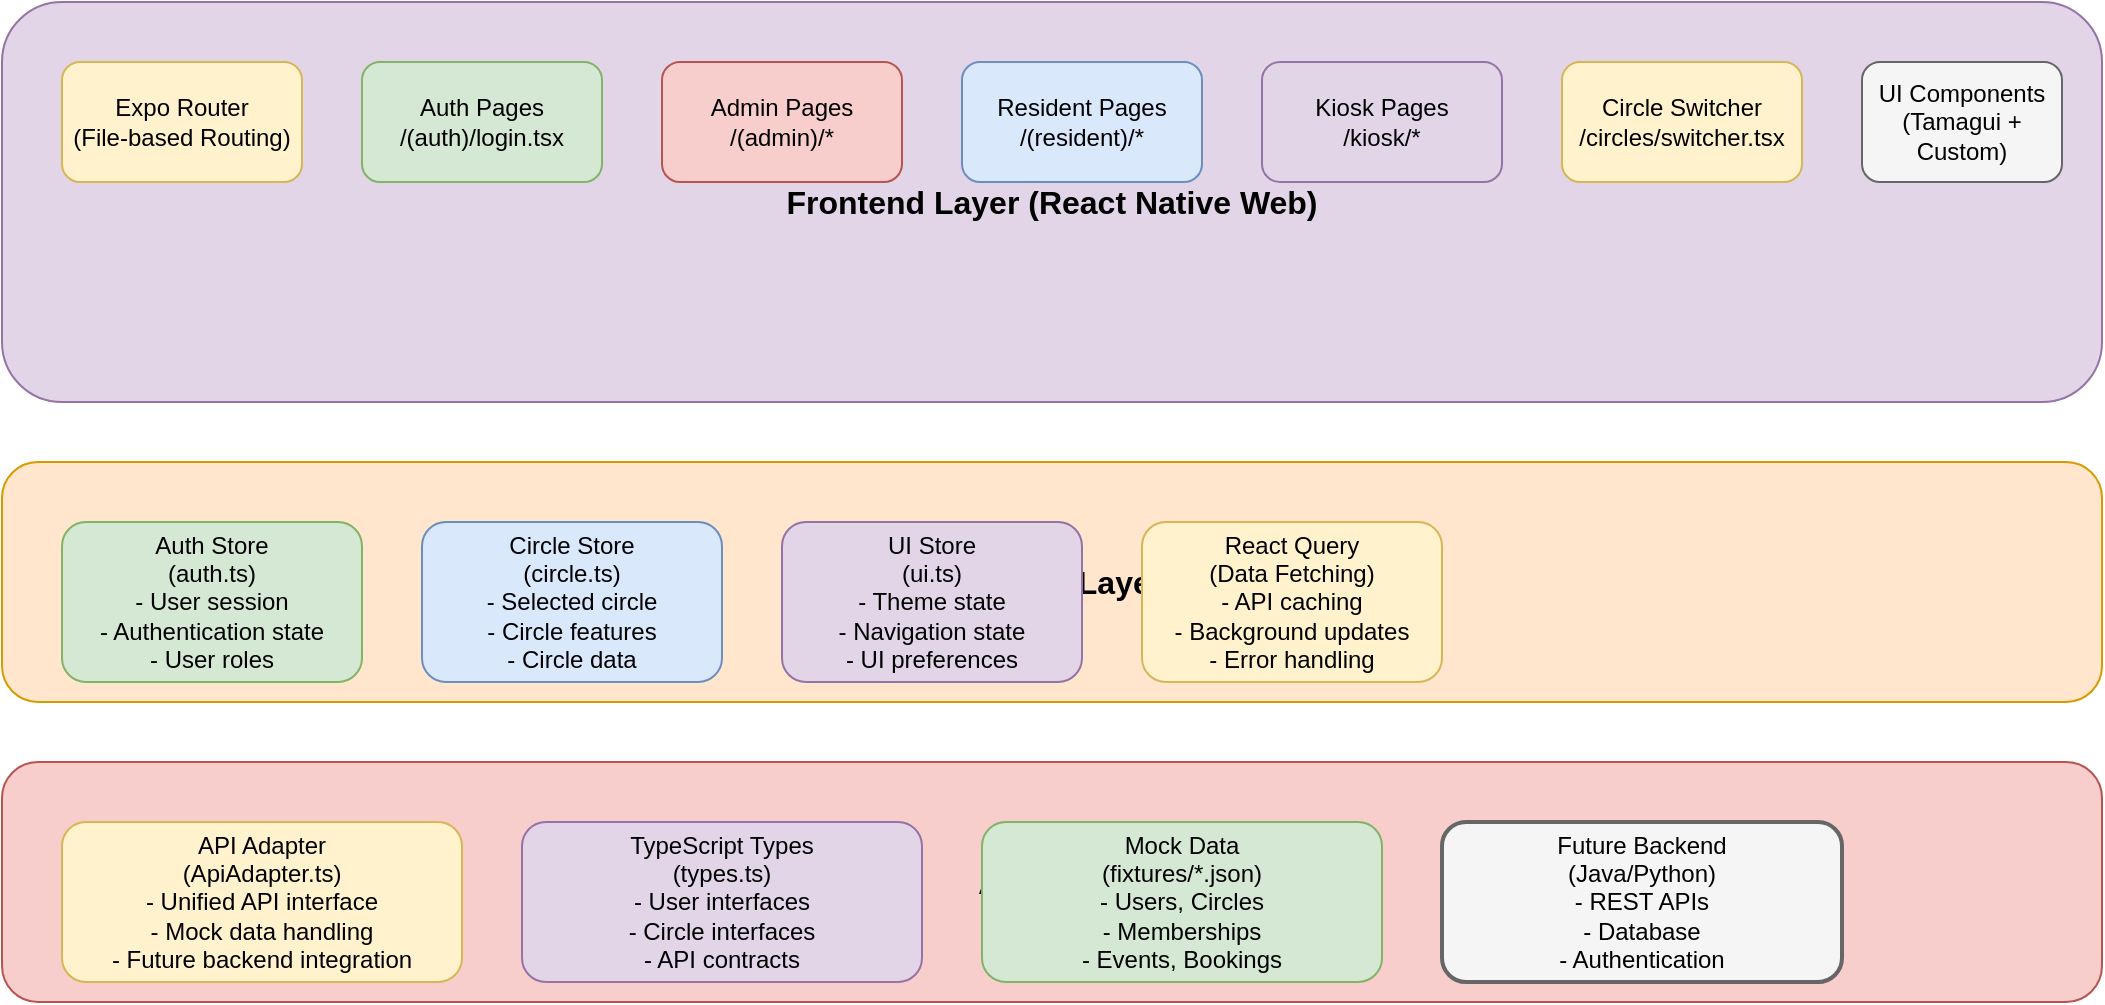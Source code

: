 <mxfile version="22.1.16" type="device">
  <diagram name="Circles Architecture" id="circles-arch">
    <mxGraphModel dx="1422" dy="794" grid="1" gridSize="10" guides="1" tooltips="1" connect="1" arrows="1" fold="1" page="1" pageScale="1" pageWidth="1169" pageHeight="827" math="0" shadow="0">
      <root>
        <mxCell id="0" />
        <mxCell id="1" parent="0" />
        
        <!-- Frontend Layer -->
        <mxCell id="frontend-layer" value="Frontend Layer (React Native Web)" style="rounded=1;whiteSpace=wrap;html=1;fillColor=#e1d5e7;strokeColor=#9673a6;fontSize=16;fontStyle=1" vertex="1" parent="1">
          <mxGeometry x="50" y="50" width="1050" height="200" as="geometry" />
        </mxCell>
        
        <!-- Expo Router -->
        <mxCell id="expo-router" value="Expo Router&#xa;(File-based Routing)" style="rounded=1;whiteSpace=wrap;html=1;fillColor=#fff2cc;strokeColor=#d6b656;" vertex="1" parent="1">
          <mxGeometry x="80" y="80" width="120" height="60" as="geometry" />
        </mxCell>
        
        <!-- Auth Pages -->
        <mxCell id="auth-pages" value="Auth Pages&#xa;/(auth)/login.tsx" style="rounded=1;whiteSpace=wrap;html=1;fillColor=#d5e8d4;strokeColor=#82b366;" vertex="1" parent="1">
          <mxGeometry x="230" y="80" width="120" height="60" as="geometry" />
        </mxCell>
        
        <!-- Admin Pages -->
        <mxCell id="admin-pages" value="Admin Pages&#xa;/(admin)/*" style="rounded=1;whiteSpace=wrap;html=1;fillColor=#f8cecc;strokeColor=#b85450;" vertex="1" parent="1">
          <mxGeometry x="380" y="80" width="120" height="60" as="geometry" />
        </mxCell>
        
        <!-- Resident Pages -->
        <mxCell id="resident-pages" value="Resident Pages&#xa;/(resident)/*" style="rounded=1;whiteSpace=wrap;html=1;fillColor=#dae8fc;strokeColor=#6c8ebf;" vertex="1" parent="1">
          <mxGeometry x="530" y="80" width="120" height="60" as="geometry" />
        </mxCell>
        
        <!-- Kiosk Pages -->
        <mxCell id="kiosk-pages" value="Kiosk Pages&#xa;/kiosk/*" style="rounded=1;whiteSpace=wrap;html=1;fillColor=#e1d5e7;strokeColor=#9673a6;" vertex="1" parent="1">
          <mxGeometry x="680" y="80" width="120" height="60" as="geometry" />
        </mxCell>
        
        <!-- Circle Switcher -->
        <mxCell id="circle-switcher" value="Circle Switcher&#xa;/circles/switcher.tsx" style="rounded=1;whiteSpace=wrap;html=1;fillColor=#fff2cc;strokeColor=#d6b656;" vertex="1" parent="1">
          <mxGeometry x="830" y="80" width="120" height="60" as="geometry" />
        </mxCell>
        
        <!-- UI Components -->
        <mxCell id="ui-components" value="UI Components&#xa;(Tamagui + Custom)" style="rounded=1;whiteSpace=wrap;html=1;fillColor=#f5f5f5;strokeColor=#666666;" vertex="1" parent="1">
          <mxGeometry x="980" y="80" width="100" height="60" as="geometry" />
        </mxCell>
        
        <!-- State Management -->
        <mxCell id="state-layer" value="State Management Layer (Zustand)" style="rounded=1;whiteSpace=wrap;html=1;fillColor=#ffe6cc;strokeColor=#d79b00;fontSize=16;fontStyle=1" vertex="1" parent="1">
          <mxGeometry x="50" y="280" width="1050" height="120" as="geometry" />
        </mxCell>
        
        <!-- Auth Store -->
        <mxCell id="auth-store" value="Auth Store&#xa;(auth.ts)&#xa;- User session&#xa;- Authentication state&#xa;- User roles" style="rounded=1;whiteSpace=wrap;html=1;fillColor=#d5e8d4;strokeColor=#82b366;" vertex="1" parent="1">
          <mxGeometry x="80" y="310" width="150" height="80" as="geometry" />
        </mxCell>
        
        <!-- Circle Store -->
        <mxCell id="circle-store" value="Circle Store&#xa;(circle.ts)&#xa;- Selected circle&#xa;- Circle features&#xa;- Circle data" style="rounded=1;whiteSpace=wrap;html=1;fillColor=#dae8fc;strokeColor=#6c8ebf;" vertex="1" parent="1">
          <mxGeometry x="260" y="310" width="150" height="80" as="geometry" />
        </mxCell>
        
        <!-- UI Store -->
        <mxCell id="ui-store" value="UI Store&#xa;(ui.ts)&#xa;- Theme state&#xa;- Navigation state&#xa;- UI preferences" style="rounded=1;whiteSpace=wrap;html=1;fillColor=#e1d5e7;strokeColor=#9673a6;" vertex="1" parent="1">
          <mxGeometry x="440" y="310" width="150" height="80" as="geometry" />
        </mxCell>
        
        <!-- React Query -->
        <mxCell id="react-query" value="React Query&#xa;(Data Fetching)&#xa;- API caching&#xa;- Background updates&#xa;- Error handling" style="rounded=1;whiteSpace=wrap;html=1;fillColor=#fff2cc;strokeColor=#d6b656;" vertex="1" parent="1">
          <mxGeometry x="620" y="310" width="150" height="80" as="geometry" />
        </mxCell>
        
        <!-- API Layer -->
        <mxCell id="api-layer" value="API Layer" style="rounded=1;whiteSpace=wrap;html=1;fillColor=#f8cecc;strokeColor=#b85450;fontSize=16;fontStyle=1" vertex="1" parent="1">
          <mxGeometry x="50" y="430" width="1050" height="120" as="geometry" />
        </mxCell>
        
        <!-- API Adapter -->
        <mxCell id="api-adapter" value="API Adapter&#xa;(ApiAdapter.ts)&#xa;- Unified API interface&#xa;- Mock data handling&#xa;- Future backend integration" style="rounded=1;whiteSpace=wrap;html=1;fillColor=#fff2cc;strokeColor=#d6b656;" vertex="1" parent="1">
          <mxGeometry x="80" y="460" width="200" height="80" as="geometry" />
        </mxCell>
        
        <!-- Types -->
        <mxCell id="types" value="TypeScript Types&#xa;(types.ts)&#xa;- User interfaces&#xa;- Circle interfaces&#xa;- API contracts" style="rounded=1;whiteSpace=wrap;html=1;fillColor=#e1d5e7;strokeColor=#9673a6;" vertex="1" parent="1">
          <mxGeometry x="310" y="460" width="200" height="80" as="geometry" />
        </mxCell>
        
        <!-- Mock Data -->
        <mxCell id="mock-data" value="Mock Data&#xa;(fixtures/*.json)&#xa;- Users, Circles&#xa;- Memberships&#xa;- Events, Bookings" style="rounded=1;whiteSpace=wrap;html=1;fillColor=#d5e8d4;strokeColor=#82b366;" vertex="1" parent="1">
          <mxGeometry x="540" y="460" width="200" height="80" as="geometry" />
        </mxCell>
        
        <!-- Future Backend -->
        <mxCell id="future-backend" value="Future Backend&#xa;(Java/Python)&#xa;- REST APIs&#xa;- Database&#xa;- Authentication" style="rounded=1;whiteSpace=wrap;html=1;fillColor=#f5f5f5;strokeColor=#666666;strokeWidth=2;strokeStyle=dashed;" vertex="1" parent="1">
          <mxGeometry x="770" y="460" width="200" height="80" as="geometry" />
        </mxCell>
        
        <!-- Data Flow -->
        <mxCell id="data-layer" value="Data & Theme Layer" style="rounded=1;whiteSpace=wrap;html=1;fillColor=#dae8fc;strokeColor=#6c8ebf;fontSize=16;fontStyle=1" vertex="1" parent="1">
          <mxGeometry x="50" y="580" width="1050" height="120" as="geometry" />
        </mxCell>
        
        <!-- Theme System -->
        <mxCell id="theme-system" value="Theme System&#xa;(Tamagui)&#xa;- Design tokens&#xa;- CSS variables&#xa;- Responsive design" style="rounded=1;whiteSpace=wrap;html=1;fillColor=#ffe6cc;strokeColor=#d79b00;" vertex="1" parent="1">
          <mxGeometry x="80" y="610" width="200" height="80" as="geometry" />
        </mxCell>
        
        <!-- Assets -->
        <mxCell id="assets" value="Assets&#xa;- Icons, Images&#xa;- Fonts&#xa;- Splash screens" style="rounded=1;whiteSpace=wrap;html=1;fillColor=#e1d5e7;strokeColor=#9673a6;" vertex="1" parent="1">
          <mxGeometry x="310" y="610" width="200" height="80" as="geometry" />
        </mxCell>
        
        <!-- Config -->
        <mxCell id="config" value="Configuration&#xa;- Expo config&#xa;- Babel config&#xa;- TypeScript config" style="rounded=1;whiteSpace=wrap;html=1;fillColor=#f8cecc;strokeColor=#b85450;" vertex="1" parent="1">
          <mxGeometry x="540" y="610" width="200" height="80" as="geometry" />
        </mxCell>
        
        <!-- Build System -->
        <mxCell id="build-system" value="Build System&#xa;- Metro bundler&#xa;- Expo CLI&#xa;- Web deployment" style="rounded=1;whiteSpace=wrap;html=1;fillColor=#d5e8d4;strokeColor=#82b366;" vertex="1" parent="1">
          <mxGeometry x="770" y="610" width="200" height="80" as="geometry" />
        </mxCell>
        
        <!-- Connections -->
        <mxCell id="conn1" value="" style="endArrow=classic;html=1;rounded=0;entryX=0.5;entryY=0;entryDx=0;entryDy=0;exitX=0.5;exitY=1;exitDx=0;exitDy=0;" edge="1" parent="1" source="frontend-layer" target="state-layer">
          <mxGeometry width="50" height="50" relative="1" as="geometry">
            <mxPoint x="550" y="400" as="sourcePoint" />
            <mxPoint x="600" y="350" as="targetPoint" />
          </mxGeometry>
        </mxCell>
        
        <mxCell id="conn2" value="" style="endArrow=classic;html=1;rounded=0;entryX=0.5;entryY=0;entryDx=0;entryDy=0;exitX=0.5;exitY=1;exitDx=0;exitDy=0;" edge="1" parent="1" source="state-layer" target="api-layer">
          <mxGeometry width="50" height="50" relative="1" as="geometry">
            <mxPoint x="550" y="450" as="sourcePoint" />
            <mxPoint x="600" y="400" as="targetPoint" />
          </mxGeometry>
        </mxCell>
        
        <mxCell id="conn3" value="" style="endArrow=classic;html=1;rounded=0;entryX=0.5;entryY=0;entryDx=0;entryDy=0;exitX=0.5;exitY=1;exitDx=0;exitDy=0;" edge="1" parent="1" source="api-layer" target="data-layer">
          <mxGeometry width="50" height="50" relative="1" as="geometry">
            <mxPoint x="550" y="600" as="sourcePoint" />
            <mxPoint x="600" y="550" as="targetPoint" />
          </mxGeometry>
        </mxCell>
        
        <!-- Key Features Box -->
        <mxCell id="features-box" value="Key Features" style="rounded=1;whiteSpace=wrap;html=1;fillColor=#f0f0f0;strokeColor=#666666;fontSize=14;fontStyle=1" vertex="1" parent="1">
          <mxGeometry x="50" y="720" width="1050" height="80" as="geometry" />
        </mxCell>
        
        <mxCell id="feature1" value="Multi-Role Support&#xa;(Admin/Resident/Security)" style="rounded=1;whiteSpace=wrap;html=1;fillColor=#d5e8d4;strokeColor=#82b366;" vertex="1" parent="1">
          <mxGeometry x="80" y="740" width="150" height="40" as="geometry" />
        </mxCell>
        
        <mxCell id="feature2" value="Circle Management&#xa;(Communities/Hotels)" style="rounded=1;whiteSpace=wrap;html=1;fillColor=#dae8fc;strokeColor=#6c8ebf;" vertex="1" parent="1">
          <mxGeometry x="250" y="740" width="150" height="40" as="geometry" />
        </mxCell>
        
        <mxCell id="feature3" value="Event Management&#xa;& Bookings" style="rounded=1;whiteSpace=wrap;html=1;fillColor=#ffe6cc;strokeColor=#d79b00;" vertex="1" parent="1">
          <mxGeometry x="420" y="740" width="150" height="40" as="geometry" />
        </mxCell>
        
        <mxCell id="feature4" value="Incident Reporting&#xa;& Analytics" style="rounded=1;whiteSpace=wrap;html=1;fillColor=#f8cecc;strokeColor=#b85450;" vertex="1" parent="1">
          <mxGeometry x="590" y="740" width="150" height="40" as="geometry" />
        </mxCell>
        
        <mxCell id="feature5" value="Kiosk Mode&#xa;(Check-in/Check-out)" style="rounded=1;whiteSpace=wrap;html=1;fillColor=#e1d5e7;strokeColor=#9673a6;" vertex="1" parent="1">
          <mxGeometry x="760" y="740" width="150" height="40" as="geometry" />
        </mxCell>
        
        <mxCell id="feature6" value="Responsive Design&#xa;(Web/Mobile)" style="rounded=1;whiteSpace=wrap;html=1;fillColor=#fff2cc;strokeColor=#d6b656;" vertex="1" parent="1">
          <mxGeometry x="930" y="740" width="150" height="40" as="geometry" />
        </mxCell>
        
      </root>
    </mxGraphModel>
  </diagram>
</mxfile>



